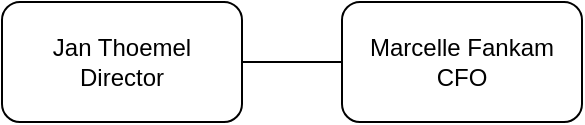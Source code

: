 <mxfile version="24.6.5" type="github">
  <diagram name="Page-1" id="pI-C5jLEUPl5uABciL2J">
    <mxGraphModel dx="1434" dy="866" grid="1" gridSize="10" guides="1" tooltips="1" connect="1" arrows="1" fold="1" page="1" pageScale="1" pageWidth="850" pageHeight="1100" math="0" shadow="0">
      <root>
        <mxCell id="0" />
        <mxCell id="1" parent="0" />
        <mxCell id="AdfwKSu6tByvRweBy8J0-3" style="edgeStyle=orthogonalEdgeStyle;rounded=0;orthogonalLoop=1;jettySize=auto;html=1;exitX=1;exitY=0.5;exitDx=0;exitDy=0;endArrow=none;endFill=0;" edge="1" parent="1" source="AdfwKSu6tByvRweBy8J0-1" target="AdfwKSu6tByvRweBy8J0-2">
          <mxGeometry relative="1" as="geometry" />
        </mxCell>
        <mxCell id="AdfwKSu6tByvRweBy8J0-1" value="Jan Thoemel&lt;br&gt;Director" style="rounded=1;whiteSpace=wrap;html=1;" vertex="1" parent="1">
          <mxGeometry x="330" y="140" width="120" height="60" as="geometry" />
        </mxCell>
        <mxCell id="AdfwKSu6tByvRweBy8J0-2" value="Marcelle Fankam&lt;br&gt;CFO" style="rounded=1;whiteSpace=wrap;html=1;" vertex="1" parent="1">
          <mxGeometry x="500" y="140" width="120" height="60" as="geometry" />
        </mxCell>
      </root>
    </mxGraphModel>
  </diagram>
</mxfile>
